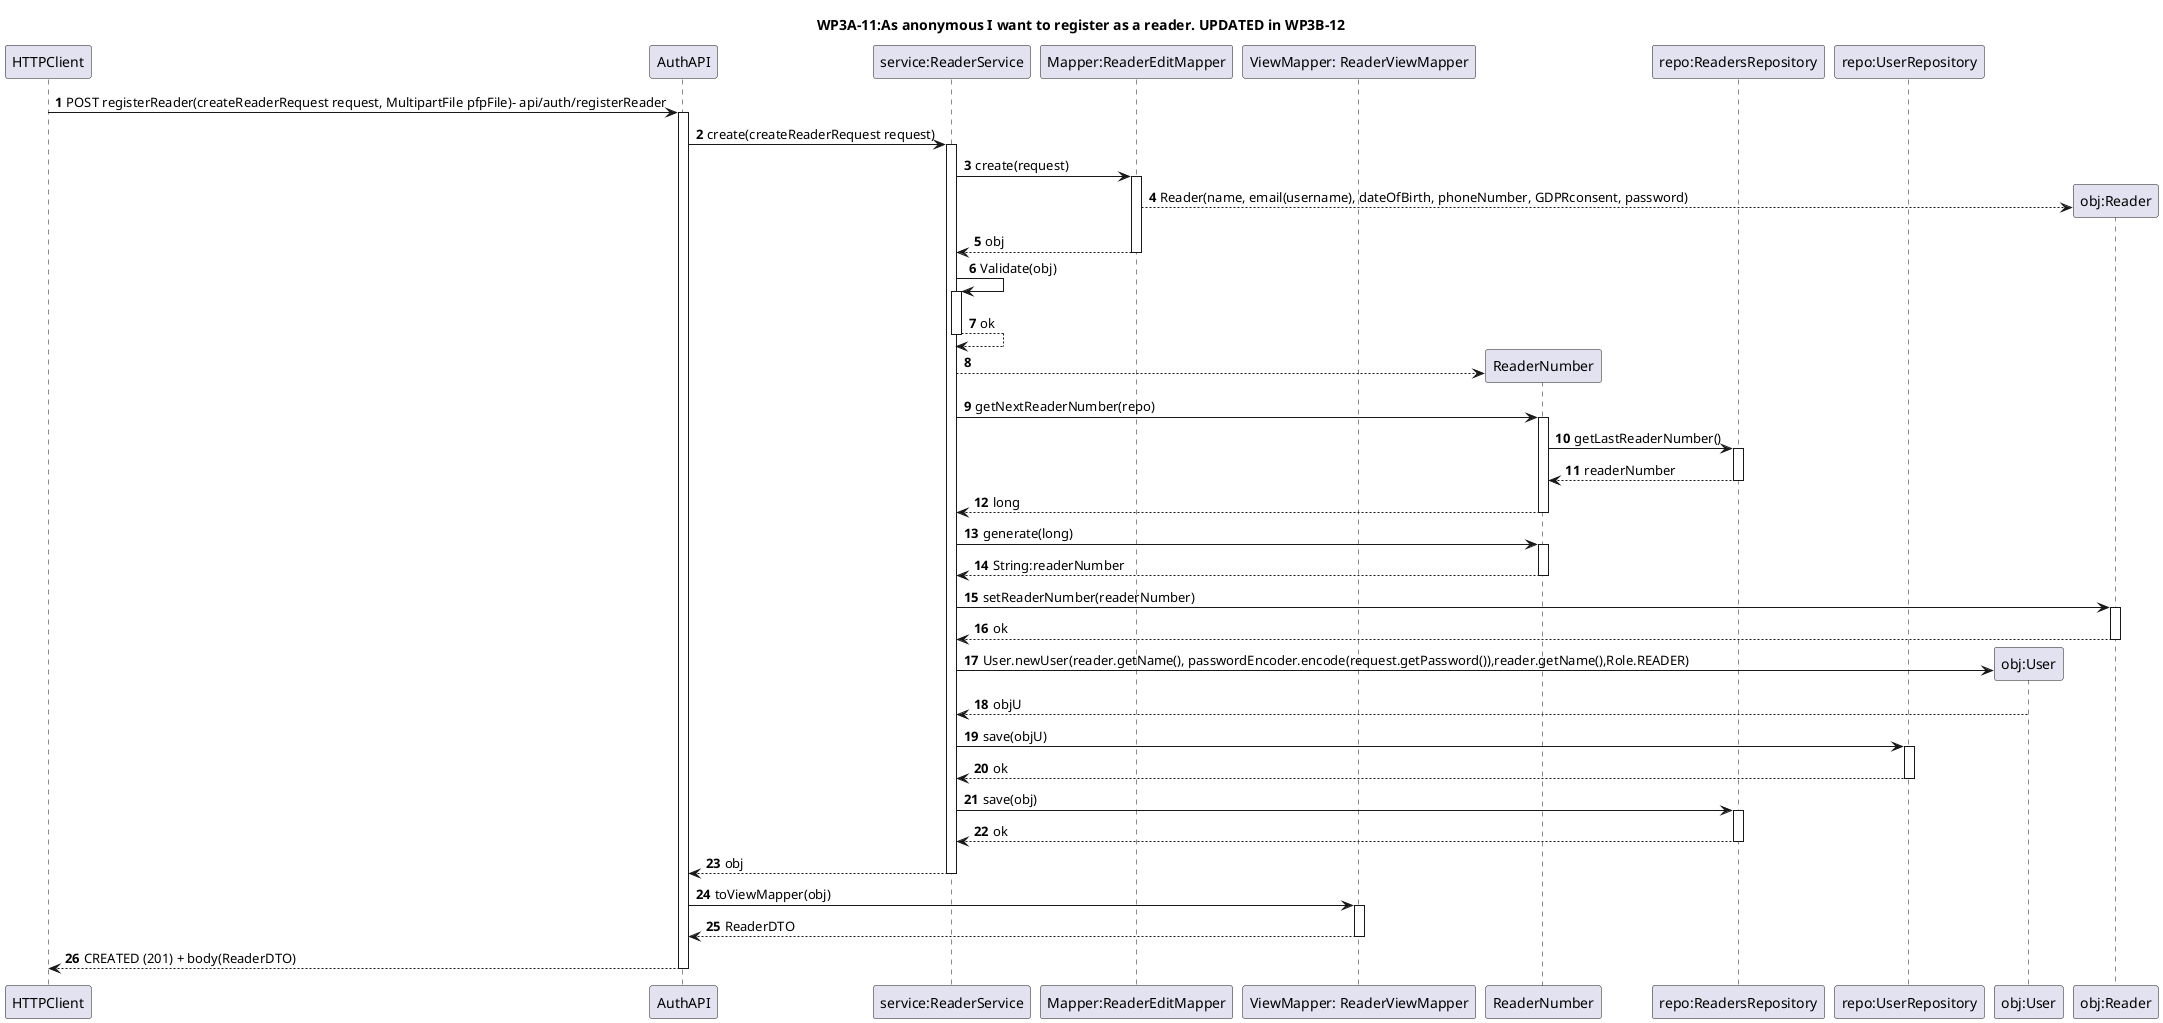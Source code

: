 @startuml
'https://plantuml.com/sequence-diagram
title WP3A-11:As anonymous I want to register as a reader. UPDATED in WP3B-12

autonumber
autoactivate on

participant "HTTPClient" as http
participant "AuthAPI" as controller
participant "service:ReaderService" as service
participant "Mapper:ReaderEditMapper" as mapper
participant "ViewMapper: ReaderViewMapper" as vmapper
participant "ReaderNumber" as ReaderNumber
participant "repo:ReadersRepository" as repo
participant "repo:UserRepository" as repoU
participant "obj:User" as objU
participant "obj:Reader" as obj

http -> controller: POST registerReader(createReaderRequest request, MultipartFile pfpFile)- api/auth/registerReader

controller -> service:create(createReaderRequest request)

service->mapper: create(request)
mapper --> obj**:Reader(name, email(username), dateOfBirth, phoneNumber, GDPRconsent, password)

mapper --> service: obj

service -> service:Validate(obj)
service --> service:ok

service --> ReaderNumber**:
service->ReaderNumber:getNextReaderNumber(repo)
ReaderNumber -> repo:getLastReaderNumber()
repo-->ReaderNumber: readerNumber
ReaderNumber --> service: long

service->ReaderNumber:generate(long)
ReaderNumber --> service: String:readerNumber
service -> obj: setReaderNumber(readerNumber)
obj--> service: ok

service -> objU**: User.newUser(reader.getName(), passwordEncoder.encode(request.getPassword()),reader.getName(),Role.READER)
objU --> service: objU
service -> repoU: save(objU)
repoU --> service: ok

service -> repo: save(obj)
repo--> service:ok
service --> controller: obj



controller -> vmapper: toViewMapper(obj)
vmapper --> controller: ReaderDTO
controller --> http: CREATED (201) + body(ReaderDTO)



@enduml